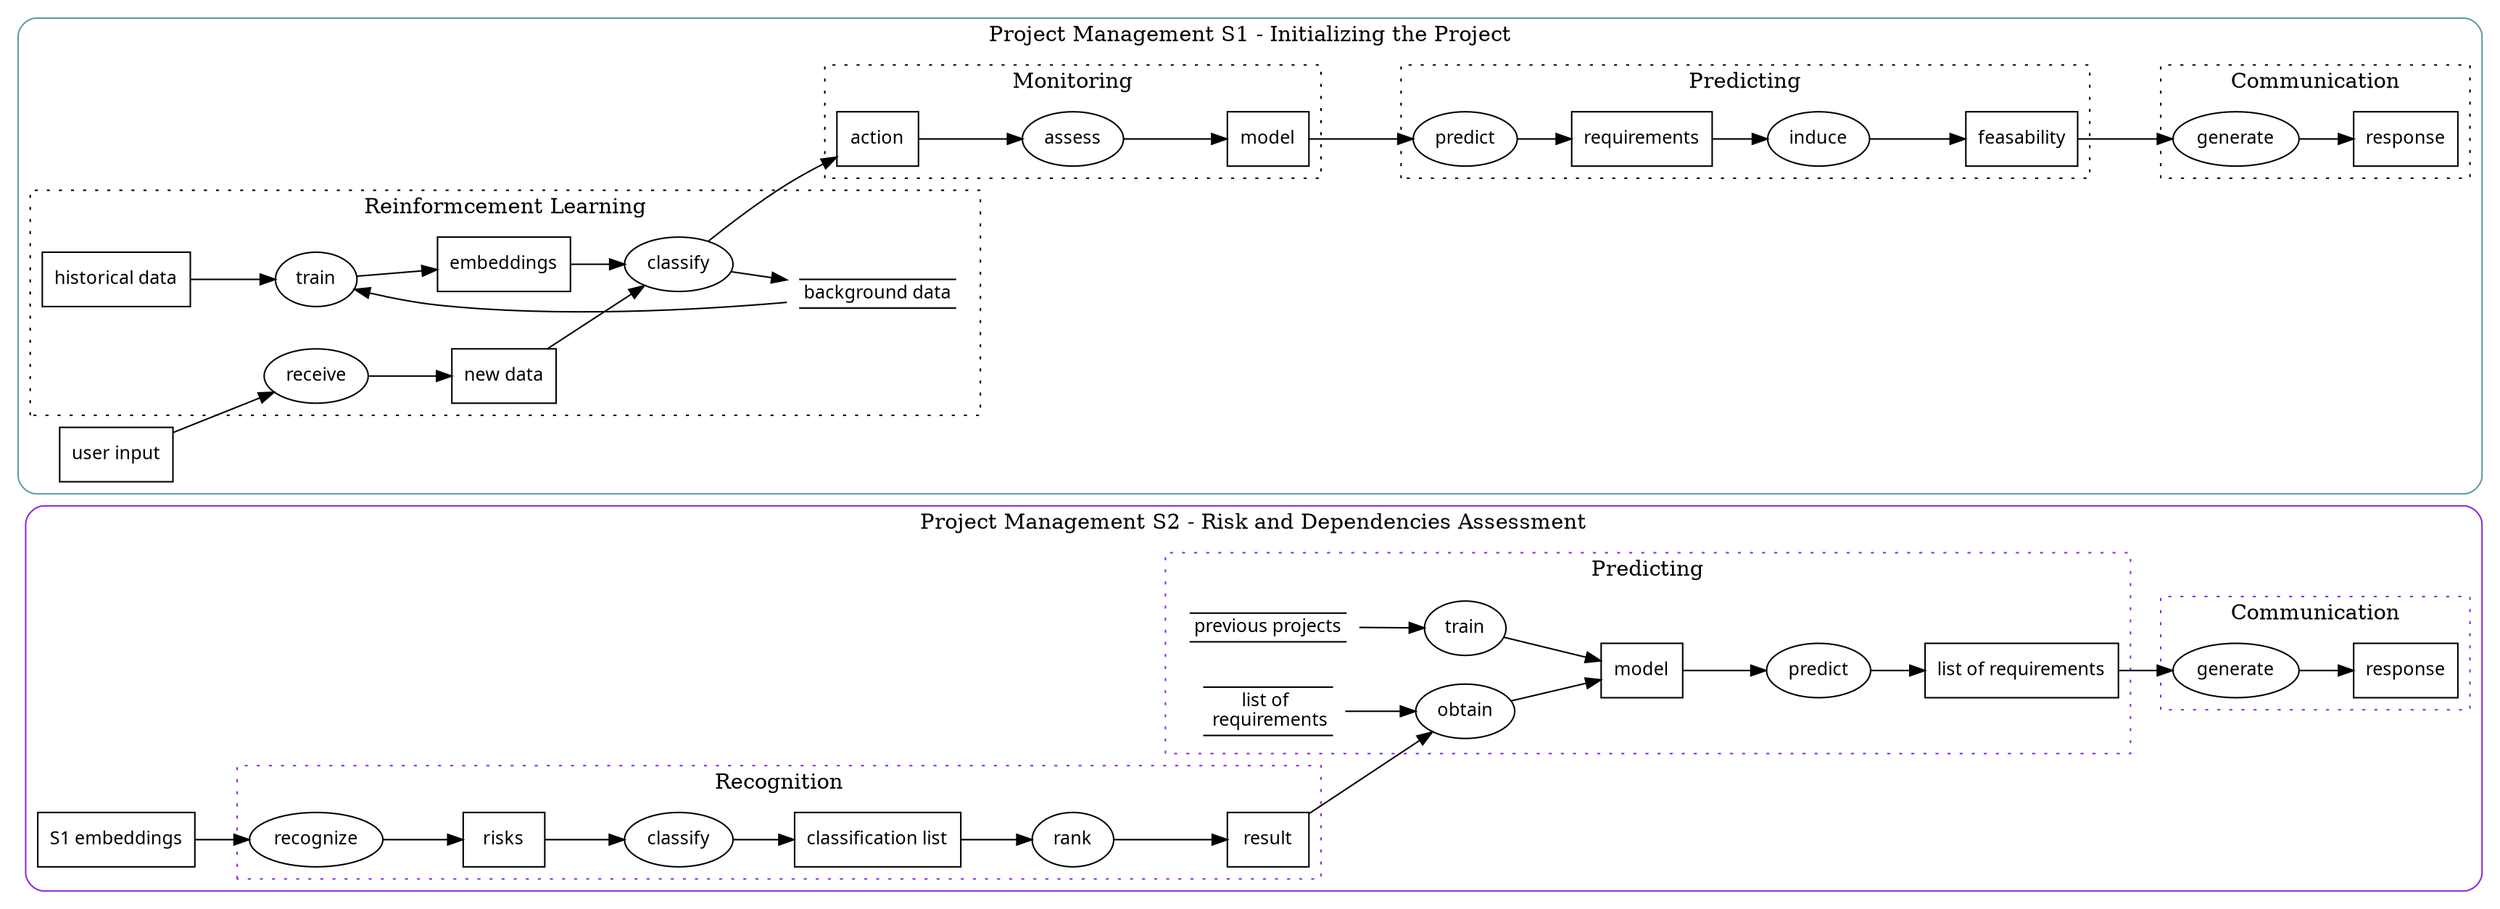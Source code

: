 digraph G {
    rankdir=LR;

    subgraph Cluster_Top_2 {
    style=rounded;
    color=blueviolet;
    label="Project Management S2 - Risk and Dependencies Assessment";
    node[shape=ellipse, fontname="CMU Serif", fontsize=12];
    recognize [label="recognize"];
    classify_2 [label="classify"];
    rank_node [label="rank"];
    obtain [label="obtain"];
    predict_2 [label="predict"];
    generate_2 [label="generate"];
    train_2 [label="train"];

    node[shape=box, fontname="CMU Serif", fontsize=12];
    risks [label="risks"];
    classification_list [label="classification list"];
    result [label="result"];
    model_2 [label="model"];
    result_2 [label="list of requirements"];
    response_2 [label="response"]
    embeddings_2 [label="S1 embeddings"];

    node[shape=plaintext];
    background_data_2 [label=<
    <TABLE BORDER="0" CELLBORDER="1" CELLSPACING="0">
        <TR><TD SIDES="TB">previous projects</TD></TR>
    </TABLE>
    >]
    list_of_requirements [label=<
    <TABLE BORDER="0" CELLBORDER="1" CELLSPACING="0">
        <TR><TD SIDES="TB">list of <br /> requirements</TD></TR>
    </TABLE>
    >]

    edge [fontname="CMU Serif", fontsize=12, color="#000000", style=filled]
    embeddings_2 -> recognize;
    recognize -> risks
    risks -> classify_2
    classify_2 -> classification_list
    classification_list -> rank_node
    rank_node -> result
    result -> obtain
    list_of_requirements -> obtain
    obtain -> model_2
    model_2 -> predict_2
    predict_2 -> result_2
    result_2 -> generate_2
    generate_2 -> response_2
    train_2 -> model_2
    background_data_2 -> train_2
    
    subgraph Cluster_6 {
        style=dotted;
        label="Recognition";
        recognize;
        risks;
        classify_2;
        classification_list;
        rank_node;
        result;
    }

    subgraph Cluster_7 {
        style=dotted;
        label="Predicting";
        background_data_2;
        train_2;
        model_2;
        predict_2;
        result_2;
        obtain;
        list_of_requirements;
    }

    subgraph Cluster_8 {
        style=dotted;
        label="Communication";
        generate_2;
        response_2;
    }

    }

    subgraph Cluster_Top {
    style=rounded;
    fillcolor=white;
    color=cadetblue;
    label="Project Management S3 - Monitoring and Feedback";
    label="Project Management S1 - Initializing the Project";
    // Agent steps in nodes
    node[shape=ellipse, fontname="CMU Serif", fontsize=12];
    train [label="train"];
    receive [label="receive"];
    predict [label="predict"];
    induce [label="induce"];
    classify [label="classify"];
    generate [label="generate"];
    assess [label="assess"]

    // User input
    node[shape=box, fontname="CMU Serif", fontsize=12];
    user_input [label="user input"];
    embeddings [label="embeddings"];
    new_data [label="new data"];
    feasability [label="feasability"];
    response [label="response"];
    action [label="action"];
    model [label="model"];
    historical_data [label="historical data"];
    requirements [label="requirements"];
        
    // Knowledge nodes
    node[shape=plaintext];
    background_data [ label=<
    <TABLE BORDER="0" CELLBORDER="1" CELLSPACING="0">
        <TR><TD SIDES="TB">background data</TD></TR>
    </TABLE>
    >];

    // PART: EDGES
    edge [fontname="CMU Serif", fontsize=12, color="#000000", style=filled]
    user_input -> receive;
    historical_data -> train;
    receive -> new_data;
    new_data -> classify;
    train -> embeddings;
    background_data -> train;
    embeddings -> classify;
    classify -> background_data
    classify -> action;
    action -> assess;
    assess -> model;
    model -> predict;
    predict -> requirements;
    requirements -> induce;
    induce -> feasability;
    feasability -> generate;
    generate -> response;

    // Define subgraph for grouping with a dashed border
    subgraph Cluster_1 {
        style=dotted;
        label="Reinformcement Learning";
        color=black;
        historical_data;
        train;
        receive;
        embeddings;
        new_data;
        classify;
        background_data;
    }

    subgraph Cluster_2 {
        style=dotted;
        color=black;
        label="Monitoring";
        action;
        assess;
        model;

    }

    subgraph Cluster_3 {
        style=dotted;
        label="Predicting";
        color=black;
        predict;
        requirements;
        induce;
        feasability;
    }

    subgraph Cluster_4 {
        style=dotted;
        label="Communication";
        color=black;
        response;
        generate;
    }

    }

}

